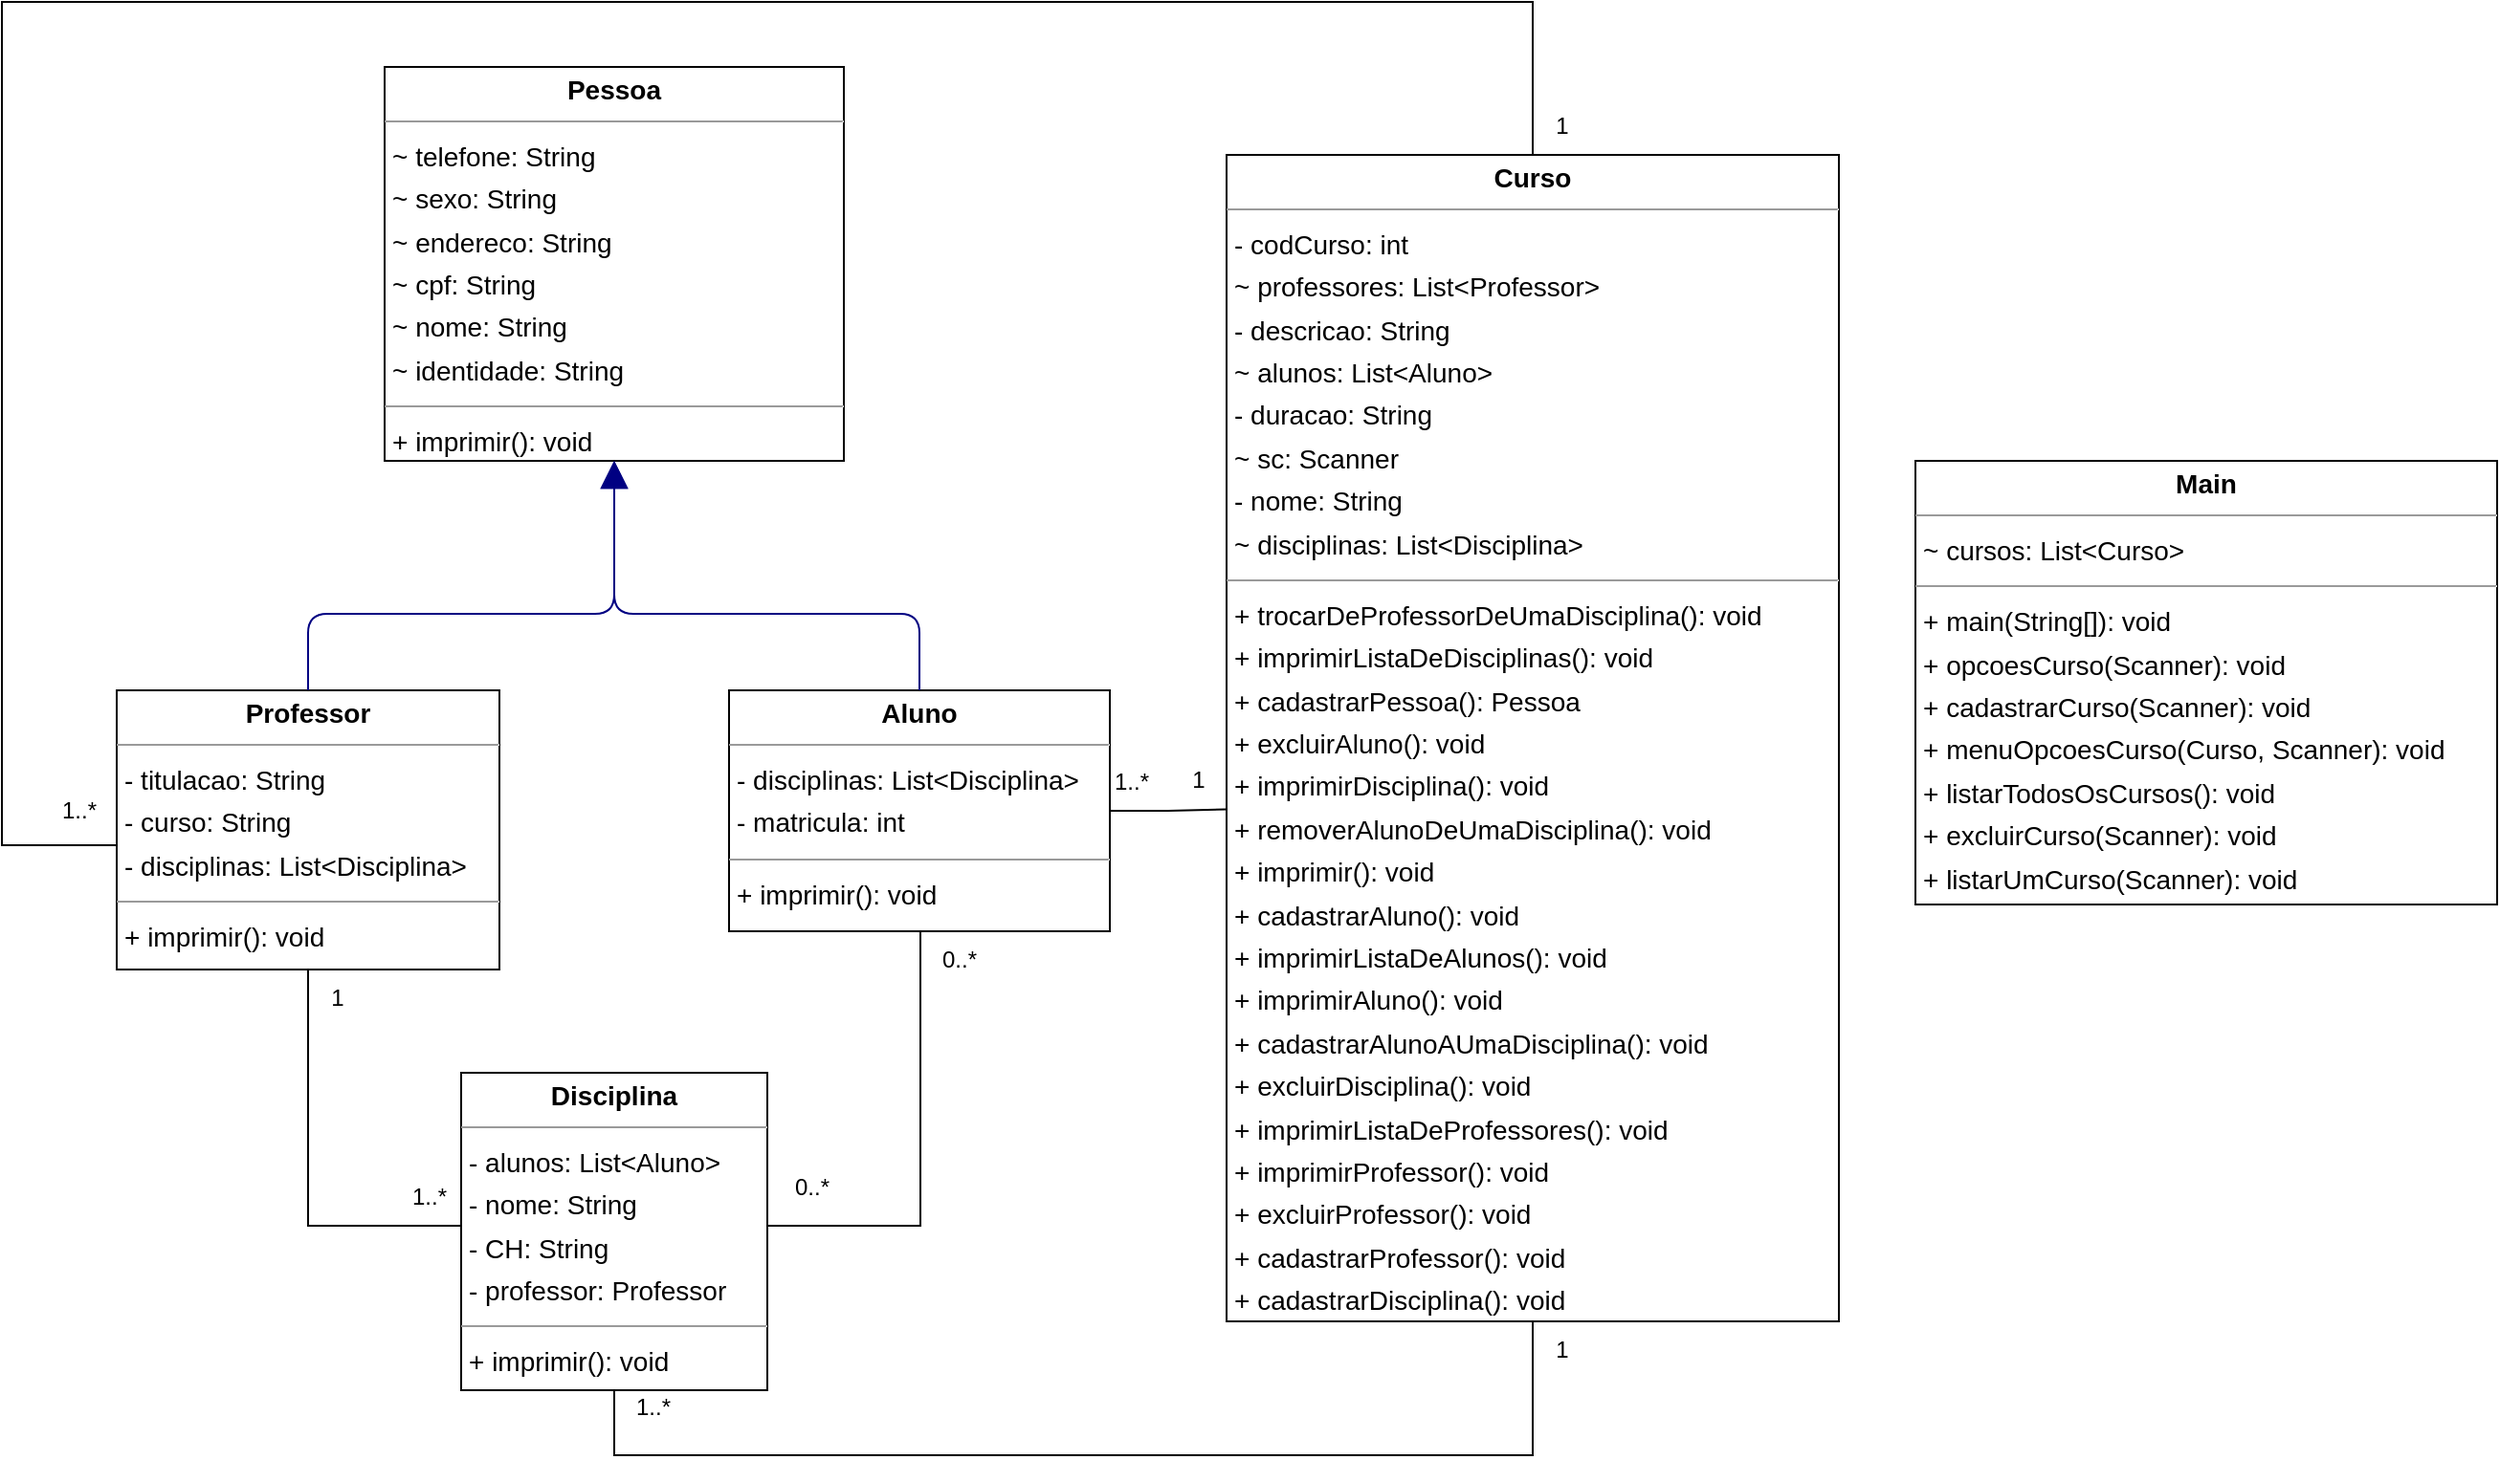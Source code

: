 <mxfile version="22.0.4" type="google">
  <diagram id="HGDzbIgZ1y5eRlc3e9yX" name="Página-1">
    <mxGraphModel grid="1" page="0" gridSize="10" guides="1" tooltips="1" connect="0" arrows="1" fold="1" pageScale="1" pageWidth="827" pageHeight="1169" background="none" math="0" shadow="0">
      <root>
        <mxCell id="0" />
        <mxCell id="1" parent="0" />
        <mxCell id="aM2yHVIO1wzhIdyGh7mq-5" style="edgeStyle=orthogonalEdgeStyle;rounded=0;orthogonalLoop=1;jettySize=auto;html=1;entryX=1;entryY=0.5;entryDx=0;entryDy=0;endArrow=none;endFill=0;" edge="1" parent="1" target="g6PvZ-EG8fzVIG0fZ7ue-3">
          <mxGeometry relative="1" as="geometry">
            <mxPoint x="680" y="390" as="sourcePoint" />
            <Array as="points">
              <mxPoint x="680" y="366" />
              <mxPoint x="680" y="366" />
              <mxPoint x="680" y="520" />
              <mxPoint x="600" y="520" />
            </Array>
          </mxGeometry>
        </mxCell>
        <mxCell id="g6PvZ-EG8fzVIG0fZ7ue-1" value="&lt;p style=&quot;margin:0px;margin-top:4px;text-align:center;&quot;&gt;&lt;b&gt;Aluno&lt;/b&gt;&lt;/p&gt;&lt;hr size=&quot;1&quot;&gt;&lt;p style=&quot;margin:0 0 0 4px;line-height:1.6;&quot;&gt;- disciplinas: List&amp;lt;Disciplina&amp;gt;&lt;br&gt;- matricula: int&lt;/p&gt;&lt;hr size=&quot;1&quot;&gt;&lt;p style=&quot;margin:0 0 0 4px;line-height:1.6;&quot;&gt;+ imprimir(): void&lt;/p&gt;" style="verticalAlign=top;align=left;overflow=fill;fontSize=14;fontFamily=Helvetica;html=1;rounded=0;shadow=0;comic=0;labelBackgroundColor=none;strokeWidth=1;" vertex="1" parent="1">
          <mxGeometry x="580" y="240" width="199" height="126" as="geometry" />
        </mxCell>
        <mxCell id="g6PvZ-EG8fzVIG0fZ7ue-2" value="&lt;p style=&quot;margin:0px;margin-top:4px;text-align:center;&quot;&gt;&lt;b&gt;Curso&lt;/b&gt;&lt;/p&gt;&lt;hr size=&quot;1&quot;&gt;&lt;p style=&quot;margin:0 0 0 4px;line-height:1.6;&quot;&gt;- codCurso: int&lt;br&gt;~ professores: List&amp;lt;Professor&amp;gt;&lt;br&gt;- descricao: String&lt;br&gt;~ alunos: List&amp;lt;Aluno&amp;gt;&lt;br&gt;- duracao: String&lt;br&gt;~ sc: Scanner&lt;br&gt;- nome: String&lt;br&gt;~ disciplinas: List&amp;lt;Disciplina&amp;gt;&lt;/p&gt;&lt;hr size=&quot;1&quot;&gt;&lt;p style=&quot;margin:0 0 0 4px;line-height:1.6;&quot;&gt;+ trocarDeProfessorDeUmaDisciplina(): void&lt;br&gt;+ imprimirListaDeDisciplinas(): void&lt;br&gt;+ cadastrarPessoa(): Pessoa&lt;br&gt;+ excluirAluno(): void&lt;br&gt;+ imprimirDisciplina(): void&lt;br&gt;+ removerAlunoDeUmaDisciplina(): void&lt;br&gt;+ imprimir(): void&lt;br&gt;+ cadastrarAluno(): void&lt;br&gt;+ imprimirListaDeAlunos(): void&lt;br&gt;+ imprimirAluno(): void&lt;br&gt;+ cadastrarAlunoAUmaDisciplina(): void&lt;br&gt;+ excluirDisciplina(): void&lt;br&gt;+ imprimirListaDeProfessores(): void&lt;br&gt;+ imprimirProfessor(): void&lt;br&gt;+ excluirProfessor(): void&lt;br&gt;+ cadastrarProfessor(): void&lt;br&gt;+ cadastrarDisciplina(): void&lt;/p&gt;" style="verticalAlign=top;align=left;overflow=fill;fontSize=14;fontFamily=Helvetica;html=1;rounded=0;shadow=0;comic=0;labelBackgroundColor=none;strokeWidth=1;" vertex="1" parent="1">
          <mxGeometry x="840" y="-40" width="320" height="610" as="geometry" />
        </mxCell>
        <mxCell id="aM2yHVIO1wzhIdyGh7mq-8" style="edgeStyle=orthogonalEdgeStyle;rounded=0;orthogonalLoop=1;jettySize=auto;html=1;exitX=0.5;exitY=1;exitDx=0;exitDy=0;entryX=0.5;entryY=1;entryDx=0;entryDy=0;endArrow=none;endFill=0;" edge="1" parent="1" source="g6PvZ-EG8fzVIG0fZ7ue-3" target="g6PvZ-EG8fzVIG0fZ7ue-2">
          <mxGeometry relative="1" as="geometry">
            <Array as="points">
              <mxPoint x="520" y="594" />
              <mxPoint x="520" y="640" />
              <mxPoint x="1000" y="640" />
              <mxPoint x="1000" y="570" />
            </Array>
          </mxGeometry>
        </mxCell>
        <mxCell id="g6PvZ-EG8fzVIG0fZ7ue-3" value="&lt;p style=&quot;margin:0px;margin-top:4px;text-align:center;&quot;&gt;&lt;b&gt;Disciplina&lt;/b&gt;&lt;/p&gt;&lt;hr size=&quot;1&quot;&gt;&lt;p style=&quot;margin:0 0 0 4px;line-height:1.6;&quot;&gt;- alunos: List&amp;lt;Aluno&amp;gt;&lt;br&gt;- nome: String&lt;br&gt;- CH: String&lt;br&gt;- professor: Professor&lt;/p&gt;&lt;hr size=&quot;1&quot;&gt;&lt;p style=&quot;margin:0 0 0 4px;line-height:1.6;&quot;&gt;+ imprimir(): void&lt;/p&gt;" style="verticalAlign=top;align=left;overflow=fill;fontSize=14;fontFamily=Helvetica;html=1;rounded=0;shadow=0;comic=0;labelBackgroundColor=none;strokeWidth=1;" vertex="1" parent="1">
          <mxGeometry x="440" y="440" width="160" height="166" as="geometry" />
        </mxCell>
        <mxCell id="g6PvZ-EG8fzVIG0fZ7ue-4" value="&lt;p style=&quot;margin:0px;margin-top:4px;text-align:center;&quot;&gt;&lt;b&gt;Main&lt;/b&gt;&lt;/p&gt;&lt;hr size=&quot;1&quot;/&gt;&lt;p style=&quot;margin:0 0 0 4px;line-height:1.6;&quot;&gt;~ cursos: List&amp;lt;Curso&amp;gt;&lt;/p&gt;&lt;hr size=&quot;1&quot;/&gt;&lt;p style=&quot;margin:0 0 0 4px;line-height:1.6;&quot;&gt;+ main(String[]): void&lt;br/&gt;+ opcoesCurso(Scanner): void&lt;br/&gt;+ cadastrarCurso(Scanner): void&lt;br/&gt;+ menuOpcoesCurso(Curso, Scanner): void&lt;br/&gt;+ listarTodosOsCursos(): void&lt;br/&gt;+ excluirCurso(Scanner): void&lt;br/&gt;+ listarUmCurso(Scanner): void&lt;/p&gt;" style="verticalAlign=top;align=left;overflow=fill;fontSize=14;fontFamily=Helvetica;html=1;rounded=0;shadow=0;comic=0;labelBackgroundColor=none;strokeWidth=1;" vertex="1" parent="1">
          <mxGeometry x="1200" y="120" width="304" height="232" as="geometry" />
        </mxCell>
        <mxCell id="g6PvZ-EG8fzVIG0fZ7ue-5" value="&lt;p style=&quot;margin:0px;margin-top:4px;text-align:center;&quot;&gt;&lt;b&gt;Pessoa&lt;/b&gt;&lt;/p&gt;&lt;hr size=&quot;1&quot;&gt;&lt;p style=&quot;margin:0 0 0 4px;line-height:1.6;&quot;&gt;~ telefone: String&lt;br&gt;~ sexo: String&lt;br&gt;~ endereco: String&lt;br&gt;~ cpf: String&lt;br&gt;~ nome: String&lt;br&gt;~ identidade: String&lt;/p&gt;&lt;hr size=&quot;1&quot;&gt;&lt;p style=&quot;margin:0 0 0 4px;line-height:1.6;&quot;&gt;+ imprimir(): void&lt;br&gt;&lt;br&gt;&lt;/p&gt;" style="verticalAlign=top;align=left;overflow=fill;fontSize=14;fontFamily=Helvetica;html=1;rounded=0;shadow=0;comic=0;labelBackgroundColor=none;strokeWidth=1;" vertex="1" parent="1">
          <mxGeometry x="400" y="-86" width="240" height="206" as="geometry" />
        </mxCell>
        <mxCell id="aM2yHVIO1wzhIdyGh7mq-6" style="edgeStyle=orthogonalEdgeStyle;rounded=0;orthogonalLoop=1;jettySize=auto;html=1;exitX=0.5;exitY=1;exitDx=0;exitDy=0;entryX=0;entryY=0.5;entryDx=0;entryDy=0;endArrow=none;endFill=0;" edge="1" parent="1" source="g6PvZ-EG8fzVIG0fZ7ue-6" target="g6PvZ-EG8fzVIG0fZ7ue-3">
          <mxGeometry relative="1" as="geometry">
            <Array as="points">
              <mxPoint x="360" y="386" />
              <mxPoint x="360" y="520" />
              <mxPoint x="440" y="520" />
            </Array>
          </mxGeometry>
        </mxCell>
        <mxCell id="aM2yHVIO1wzhIdyGh7mq-7" style="edgeStyle=orthogonalEdgeStyle;rounded=0;orthogonalLoop=1;jettySize=auto;html=1;exitX=0;exitY=0.5;exitDx=0;exitDy=0;endArrow=none;endFill=0;" edge="1" parent="1" source="g6PvZ-EG8fzVIG0fZ7ue-6" target="g6PvZ-EG8fzVIG0fZ7ue-2">
          <mxGeometry relative="1" as="geometry">
            <mxPoint x="1040" y="-80" as="targetPoint" />
            <Array as="points">
              <mxPoint x="300" y="313" />
              <mxPoint x="300" y="321" />
              <mxPoint x="200" y="321" />
              <mxPoint x="200" y="-120" />
              <mxPoint x="1000" y="-120" />
            </Array>
          </mxGeometry>
        </mxCell>
        <mxCell id="g6PvZ-EG8fzVIG0fZ7ue-6" value="&lt;p style=&quot;margin:0px;margin-top:4px;text-align:center;&quot;&gt;&lt;b&gt;Professor&lt;/b&gt;&lt;/p&gt;&lt;hr size=&quot;1&quot;&gt;&lt;p style=&quot;margin:0 0 0 4px;line-height:1.6;&quot;&gt;- titulacao: String&lt;br&gt;- curso: String&lt;br&gt;- disciplinas: List&amp;lt;Disciplina&amp;gt;&lt;/p&gt;&lt;hr size=&quot;1&quot;&gt;&lt;p style=&quot;margin:0 0 0 4px;line-height:1.6;&quot;&gt;+ imprimir(): void&lt;/p&gt;" style="verticalAlign=top;align=left;overflow=fill;fontSize=14;fontFamily=Helvetica;html=1;rounded=0;shadow=0;comic=0;labelBackgroundColor=none;strokeWidth=1;" vertex="1" parent="1">
          <mxGeometry x="260" y="240" width="200" height="146" as="geometry" />
        </mxCell>
        <mxCell id="g6PvZ-EG8fzVIG0fZ7ue-7" value="" style="html=1;rounded=1;edgeStyle=orthogonalEdgeStyle;dashed=0;startArrow=none;endArrow=block;endSize=12;strokeColor=#000082;entryX=0.474;entryY=0.903;entryDx=0;entryDy=0;entryPerimeter=0;" edge="1" parent="1" source="g6PvZ-EG8fzVIG0fZ7ue-1">
          <mxGeometry width="50" height="50" relative="1" as="geometry">
            <Array as="points">
              <mxPoint x="680" y="200" />
              <mxPoint x="520" y="200" />
            </Array>
            <mxPoint x="635.5" y="277.98" as="sourcePoint" />
            <mxPoint x="520.014" y="119.998" as="targetPoint" />
          </mxGeometry>
        </mxCell>
        <mxCell id="g6PvZ-EG8fzVIG0fZ7ue-8" value="" style="html=1;rounded=1;edgeStyle=orthogonalEdgeStyle;dashed=0;startArrow=none;endArrow=block;endSize=12;strokeColor=#000082;exitX=0.5;exitY=0;exitDx=0;exitDy=0;" edge="1" parent="1" source="g6PvZ-EG8fzVIG0fZ7ue-6">
          <mxGeometry width="50" height="50" relative="1" as="geometry">
            <Array as="points">
              <mxPoint x="400" y="200" />
              <mxPoint x="520" y="200" />
              <mxPoint x="520" y="120" />
            </Array>
            <mxPoint x="569" y="433" as="sourcePoint" />
            <mxPoint x="520" y="120" as="targetPoint" />
          </mxGeometry>
        </mxCell>
        <mxCell id="aM2yHVIO1wzhIdyGh7mq-2" style="edgeStyle=orthogonalEdgeStyle;rounded=0;orthogonalLoop=1;jettySize=auto;html=1;exitX=0.5;exitY=1;exitDx=0;exitDy=0;" edge="1" parent="1" source="g6PvZ-EG8fzVIG0fZ7ue-2" target="g6PvZ-EG8fzVIG0fZ7ue-2">
          <mxGeometry relative="1" as="geometry" />
        </mxCell>
        <mxCell id="aM2yHVIO1wzhIdyGh7mq-13" style="edgeStyle=orthogonalEdgeStyle;rounded=0;orthogonalLoop=1;jettySize=auto;html=1;exitX=1;exitY=0.5;exitDx=0;exitDy=0;entryX=-0.001;entryY=0.561;entryDx=0;entryDy=0;entryPerimeter=0;endArrow=none;endFill=0;" edge="1" parent="1" source="g6PvZ-EG8fzVIG0fZ7ue-1" target="g6PvZ-EG8fzVIG0fZ7ue-2">
          <mxGeometry relative="1" as="geometry" />
        </mxCell>
        <mxCell id="aM2yHVIO1wzhIdyGh7mq-14" value="0..*" style="text;html=1;align=center;verticalAlign=middle;resizable=0;points=[];autosize=1;strokeColor=none;fillColor=none;" vertex="1" parent="1">
          <mxGeometry x="680" y="366" width="40" height="30" as="geometry" />
        </mxCell>
        <mxCell id="aM2yHVIO1wzhIdyGh7mq-15" value="1..*" style="text;html=1;align=center;verticalAlign=middle;resizable=0;points=[];autosize=1;strokeColor=none;fillColor=none;" vertex="1" parent="1">
          <mxGeometry x="770" y="273" width="40" height="30" as="geometry" />
        </mxCell>
        <mxCell id="aM2yHVIO1wzhIdyGh7mq-16" value="1" style="text;html=1;align=center;verticalAlign=middle;resizable=0;points=[];autosize=1;strokeColor=none;fillColor=none;" vertex="1" parent="1">
          <mxGeometry x="810" y="272" width="30" height="30" as="geometry" />
        </mxCell>
        <mxCell id="aM2yHVIO1wzhIdyGh7mq-17" value="1..*" style="text;html=1;align=center;verticalAlign=middle;resizable=0;points=[];autosize=1;strokeColor=none;fillColor=none;" vertex="1" parent="1">
          <mxGeometry x="220" y="288" width="40" height="30" as="geometry" />
        </mxCell>
        <mxCell id="aM2yHVIO1wzhIdyGh7mq-18" value="1" style="text;html=1;align=center;verticalAlign=middle;resizable=0;points=[];autosize=1;strokeColor=none;fillColor=none;" vertex="1" parent="1">
          <mxGeometry x="1000" y="-70" width="30" height="30" as="geometry" />
        </mxCell>
        <mxCell id="aM2yHVIO1wzhIdyGh7mq-19" value="1" style="text;html=1;align=center;verticalAlign=middle;resizable=0;points=[];autosize=1;strokeColor=none;fillColor=none;" vertex="1" parent="1">
          <mxGeometry x="1000" y="570" width="30" height="30" as="geometry" />
        </mxCell>
        <mxCell id="aM2yHVIO1wzhIdyGh7mq-20" value="0..*" style="text;html=1;align=center;verticalAlign=middle;resizable=0;points=[];autosize=1;strokeColor=none;fillColor=none;" vertex="1" parent="1">
          <mxGeometry x="602.5" y="485" width="40" height="30" as="geometry" />
        </mxCell>
        <mxCell id="aM2yHVIO1wzhIdyGh7mq-21" value="1..*" style="text;html=1;align=center;verticalAlign=middle;resizable=0;points=[];autosize=1;strokeColor=none;fillColor=none;" vertex="1" parent="1">
          <mxGeometry x="402.5" y="490" width="40" height="30" as="geometry" />
        </mxCell>
        <mxCell id="aM2yHVIO1wzhIdyGh7mq-25" value="1..*" style="text;html=1;align=center;verticalAlign=middle;resizable=0;points=[];autosize=1;strokeColor=none;fillColor=none;" vertex="1" parent="1">
          <mxGeometry x="520" y="600" width="40" height="30" as="geometry" />
        </mxCell>
        <mxCell id="aM2yHVIO1wzhIdyGh7mq-27" value="1" style="text;html=1;align=center;verticalAlign=middle;resizable=0;points=[];autosize=1;strokeColor=none;fillColor=none;" vertex="1" parent="1">
          <mxGeometry x="360" y="386" width="30" height="30" as="geometry" />
        </mxCell>
      </root>
    </mxGraphModel>
  </diagram>
</mxfile>
